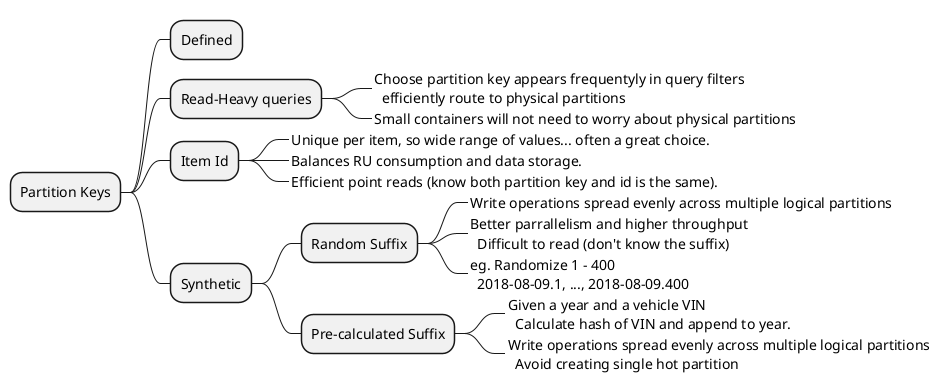 @startmindmap "Cosmos DB Partition Keys"

+ Partition Keys
++ Defined
++ Read-Heavy queries
+++_ Choose partition key appears frequentyly in query filters\n  efficiently route to physical partitions
+++_ Small containers will not need to worry about physical partitions
++ Item Id
+++_ Unique per item, so wide range of values... often a great choice.
+++_ Balances RU consumption and data storage.
+++_ Efficient point reads (know both partition key and id is the same).
++ Synthetic
+++ Random Suffix
++++_ Write operations spread evenly across multiple logical partitions
++++_ Better parrallelism and higher throughput\n  Difficult to read (don't know the suffix)
++++_ eg. Randomize 1 - 400\n  2018-08-09.1, ..., 2018-08-09.400
+++ Pre-calculated Suffix
++++_ Given a year and a vehicle VIN\n  Calculate hash of VIN and append to year.
++++_ Write operations spread evenly across multiple logical partitions\n  Avoid creating single hot partition

@endmindmap